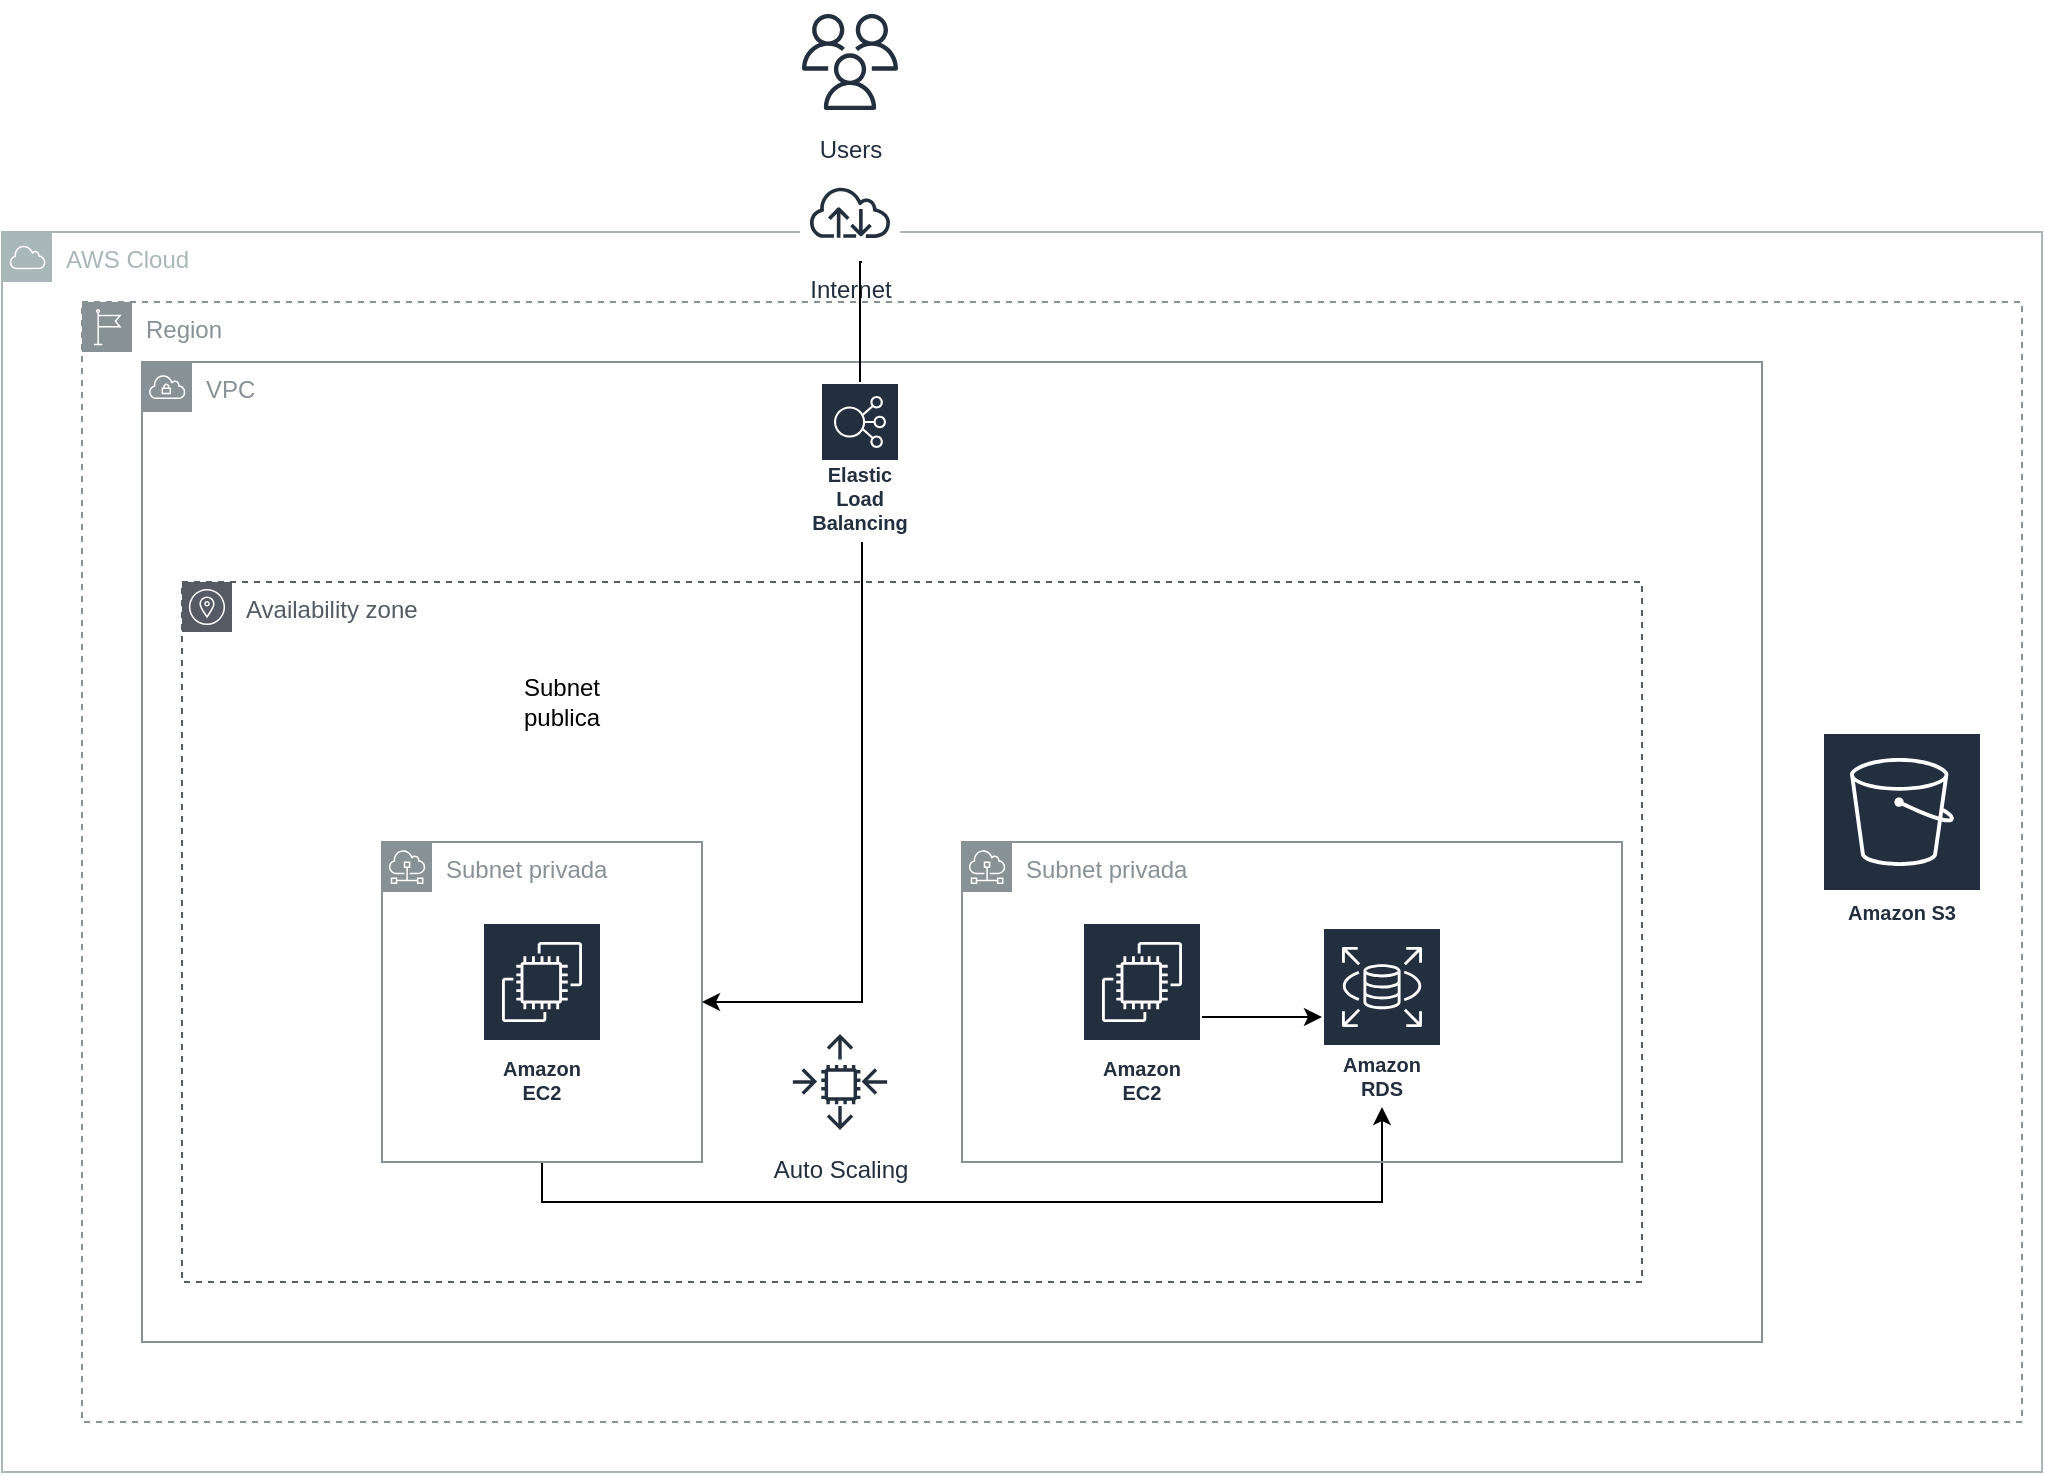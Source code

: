 <mxfile version="20.0.4" type="device"><diagram id="VMXqxUmS21ZSyr_wIEVN" name="Page-1"><mxGraphModel dx="1198" dy="1619" grid="1" gridSize="10" guides="1" tooltips="1" connect="1" arrows="1" fold="1" page="1" pageScale="1" pageWidth="827" pageHeight="1169" math="0" shadow="0"><root><mxCell id="0"/><mxCell id="1" parent="0"/><mxCell id="OfjCeEyO4emIVxtq0_0N-16" value="Region" style="sketch=0;outlineConnect=0;gradientColor=none;html=1;whiteSpace=wrap;fontSize=12;fontStyle=0;shape=mxgraph.aws4.group;grIcon=mxgraph.aws4.group_region;strokeColor=#879196;fillColor=none;verticalAlign=top;align=left;spacingLeft=30;fontColor=#879196;dashed=1;" vertex="1" parent="1"><mxGeometry x="70" y="30" width="970" height="560" as="geometry"/></mxCell><mxCell id="OfjCeEyO4emIVxtq0_0N-3" value="VPC" style="sketch=0;outlineConnect=0;gradientColor=none;html=1;whiteSpace=wrap;fontSize=12;fontStyle=0;shape=mxgraph.aws4.group;grIcon=mxgraph.aws4.group_vpc;strokeColor=#879196;fillColor=none;verticalAlign=top;align=left;spacingLeft=30;fontColor=#879196;dashed=0;" vertex="1" parent="1"><mxGeometry x="100" y="60" width="810" height="490" as="geometry"/></mxCell><mxCell id="OfjCeEyO4emIVxtq0_0N-1" value="AWS Cloud" style="sketch=0;outlineConnect=0;gradientColor=none;html=1;whiteSpace=wrap;fontSize=12;fontStyle=0;shape=mxgraph.aws4.group;grIcon=mxgraph.aws4.group_aws_cloud;strokeColor=#AAB7B8;fillColor=none;verticalAlign=top;align=left;spacingLeft=30;fontColor=#AAB7B8;dashed=0;" vertex="1" parent="1"><mxGeometry x="30" y="-5" width="1020" height="620" as="geometry"/></mxCell><mxCell id="OfjCeEyO4emIVxtq0_0N-17" value="Availability zone" style="sketch=0;outlineConnect=0;gradientColor=none;html=1;whiteSpace=wrap;fontSize=12;fontStyle=0;shape=mxgraph.aws4.group;grIcon=mxgraph.aws4.group_availability_zone;strokeColor=#545B64;fillColor=none;verticalAlign=top;align=left;spacingLeft=30;fontColor=#545B64;dashed=1;" vertex="1" parent="1"><mxGeometry x="120" y="170" width="730" height="350" as="geometry"/></mxCell><mxCell id="OfjCeEyO4emIVxtq0_0N-37" style="edgeStyle=orthogonalEdgeStyle;rounded=0;orthogonalLoop=1;jettySize=auto;html=1;" edge="1" parent="1" source="OfjCeEyO4emIVxtq0_0N-4" target="OfjCeEyO4emIVxtq0_0N-19"><mxGeometry relative="1" as="geometry"><Array as="points"><mxPoint x="300" y="480"/><mxPoint x="720" y="480"/></Array></mxGeometry></mxCell><mxCell id="OfjCeEyO4emIVxtq0_0N-4" value="Subnet privada" style="sketch=0;outlineConnect=0;gradientColor=none;html=1;whiteSpace=wrap;fontSize=12;fontStyle=0;shape=mxgraph.aws4.group;grIcon=mxgraph.aws4.group_subnet;strokeColor=#879196;fillColor=none;verticalAlign=top;align=left;spacingLeft=30;fontColor=#879196;dashed=0;" vertex="1" parent="1"><mxGeometry x="220" y="300" width="160" height="160" as="geometry"/></mxCell><mxCell id="OfjCeEyO4emIVxtq0_0N-5" value="Subnet privada&lt;br&gt;" style="sketch=0;outlineConnect=0;gradientColor=none;html=1;whiteSpace=wrap;fontSize=12;fontStyle=0;shape=mxgraph.aws4.group;grIcon=mxgraph.aws4.group_subnet;strokeColor=#879196;fillColor=none;verticalAlign=top;align=left;spacingLeft=30;fontColor=#879196;dashed=0;" vertex="1" parent="1"><mxGeometry x="510" y="300" width="330" height="160" as="geometry"/></mxCell><mxCell id="OfjCeEyO4emIVxtq0_0N-33" style="edgeStyle=orthogonalEdgeStyle;rounded=0;orthogonalLoop=1;jettySize=auto;html=1;startArrow=none;" edge="1" parent="1" source="OfjCeEyO4emIVxtq0_0N-22" target="OfjCeEyO4emIVxtq0_0N-4"><mxGeometry relative="1" as="geometry"><mxPoint x="460" y="10" as="sourcePoint"/><Array as="points"><mxPoint x="460" y="380"/></Array></mxGeometry></mxCell><mxCell id="OfjCeEyO4emIVxtq0_0N-6" value="Internet" style="sketch=0;outlineConnect=0;fontColor=#232F3E;gradientColor=none;strokeColor=#232F3E;fillColor=#ffffff;dashed=0;verticalLabelPosition=bottom;verticalAlign=top;align=center;html=1;fontSize=12;fontStyle=0;aspect=fixed;shape=mxgraph.aws4.resourceIcon;resIcon=mxgraph.aws4.internet;" vertex="1" parent="1"><mxGeometry x="429" y="-40" width="50" height="50" as="geometry"/></mxCell><mxCell id="OfjCeEyO4emIVxtq0_0N-7" value="Users" style="sketch=0;outlineConnect=0;fontColor=#232F3E;gradientColor=none;strokeColor=#232F3E;fillColor=#ffffff;dashed=0;verticalLabelPosition=bottom;verticalAlign=top;align=center;html=1;fontSize=12;fontStyle=0;aspect=fixed;shape=mxgraph.aws4.resourceIcon;resIcon=mxgraph.aws4.users;" vertex="1" parent="1"><mxGeometry x="424" y="-120" width="60" height="60" as="geometry"/></mxCell><mxCell id="OfjCeEyO4emIVxtq0_0N-9" value="Amazon EC2" style="sketch=0;outlineConnect=0;fontColor=#232F3E;gradientColor=none;strokeColor=#ffffff;fillColor=#232F3E;dashed=0;verticalLabelPosition=middle;verticalAlign=bottom;align=center;html=1;whiteSpace=wrap;fontSize=10;fontStyle=1;spacing=3;shape=mxgraph.aws4.productIcon;prIcon=mxgraph.aws4.ec2;" vertex="1" parent="1"><mxGeometry x="270" y="340" width="60" height="95" as="geometry"/></mxCell><mxCell id="OfjCeEyO4emIVxtq0_0N-18" value="Auto Scaling" style="sketch=0;outlineConnect=0;fontColor=#232F3E;gradientColor=none;strokeColor=#232F3E;fillColor=#ffffff;dashed=0;verticalLabelPosition=bottom;verticalAlign=top;align=center;html=1;fontSize=12;fontStyle=0;aspect=fixed;shape=mxgraph.aws4.resourceIcon;resIcon=mxgraph.aws4.auto_scaling;" vertex="1" parent="1"><mxGeometry x="419" y="390" width="60" height="60" as="geometry"/></mxCell><mxCell id="OfjCeEyO4emIVxtq0_0N-19" value="Amazon RDS" style="sketch=0;outlineConnect=0;fontColor=#232F3E;gradientColor=none;strokeColor=#ffffff;fillColor=#232F3E;dashed=0;verticalLabelPosition=middle;verticalAlign=bottom;align=center;html=1;whiteSpace=wrap;fontSize=10;fontStyle=1;spacing=3;shape=mxgraph.aws4.productIcon;prIcon=mxgraph.aws4.rds;" vertex="1" parent="1"><mxGeometry x="690" y="342.5" width="60" height="90" as="geometry"/></mxCell><mxCell id="OfjCeEyO4emIVxtq0_0N-20" value="Amazon S3" style="sketch=0;outlineConnect=0;fontColor=#232F3E;gradientColor=none;strokeColor=#ffffff;fillColor=#232F3E;dashed=0;verticalLabelPosition=middle;verticalAlign=bottom;align=center;html=1;whiteSpace=wrap;fontSize=10;fontStyle=1;spacing=3;shape=mxgraph.aws4.productIcon;prIcon=mxgraph.aws4.s3;" vertex="1" parent="1"><mxGeometry x="940" y="245" width="80" height="100" as="geometry"/></mxCell><mxCell id="OfjCeEyO4emIVxtq0_0N-36" style="edgeStyle=orthogonalEdgeStyle;rounded=0;orthogonalLoop=1;jettySize=auto;html=1;" edge="1" parent="1" source="OfjCeEyO4emIVxtq0_0N-23" target="OfjCeEyO4emIVxtq0_0N-19"><mxGeometry relative="1" as="geometry"/></mxCell><mxCell id="OfjCeEyO4emIVxtq0_0N-23" value="Amazon EC2" style="sketch=0;outlineConnect=0;fontColor=#232F3E;gradientColor=none;strokeColor=#ffffff;fillColor=#232F3E;dashed=0;verticalLabelPosition=middle;verticalAlign=bottom;align=center;html=1;whiteSpace=wrap;fontSize=10;fontStyle=1;spacing=3;shape=mxgraph.aws4.productIcon;prIcon=mxgraph.aws4.ec2;" vertex="1" parent="1"><mxGeometry x="570" y="340" width="60" height="95" as="geometry"/></mxCell><mxCell id="OfjCeEyO4emIVxtq0_0N-22" value="Elastic Load Balancing" style="sketch=0;outlineConnect=0;fontColor=#232F3E;gradientColor=none;strokeColor=#ffffff;fillColor=#232F3E;dashed=0;verticalLabelPosition=middle;verticalAlign=bottom;align=center;html=1;whiteSpace=wrap;fontSize=10;fontStyle=1;spacing=3;shape=mxgraph.aws4.productIcon;prIcon=mxgraph.aws4.elastic_load_balancing;" vertex="1" parent="1"><mxGeometry x="439" y="70" width="40" height="80" as="geometry"/></mxCell><mxCell id="OfjCeEyO4emIVxtq0_0N-38" value="" style="edgeStyle=orthogonalEdgeStyle;rounded=0;orthogonalLoop=1;jettySize=auto;html=1;endArrow=none;" edge="1" parent="1" target="OfjCeEyO4emIVxtq0_0N-22"><mxGeometry relative="1" as="geometry"><mxPoint x="460" y="10" as="sourcePoint"/><mxPoint x="414" y="235" as="targetPoint"/><Array as="points"><mxPoint x="459" y="10"/></Array></mxGeometry></mxCell><mxCell id="OfjCeEyO4emIVxtq0_0N-40" value="Subnet publica" style="text;html=1;strokeColor=none;fillColor=none;align=center;verticalAlign=middle;whiteSpace=wrap;rounded=0;" vertex="1" parent="1"><mxGeometry x="280" y="215" width="60" height="30" as="geometry"/></mxCell></root></mxGraphModel></diagram></mxfile>